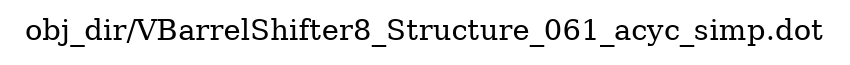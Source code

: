 digraph v3graph {
	graph	[label="obj_dir/VBarrelShifter8_Structure_061_acyc_simp.dot",
		 labelloc=t, labeljust=l,
		 //size="7.5,10",
		 rankdir=TB];
}
